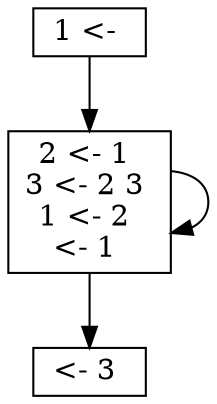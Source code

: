 digraph g { 
size="7,10"
n0[shape=box,height=0.1,label="1 <- \n"];
n0 -> n1
n1[shape=box,height=0.1,label="2 <- 1 \n3 <- 2 3 \n1 <- 2 \n<- 1 \n"];
n1 -> n6
n1 -> n1
n6[shape=box,height=0.1,label="<- 3 \n"];
}


